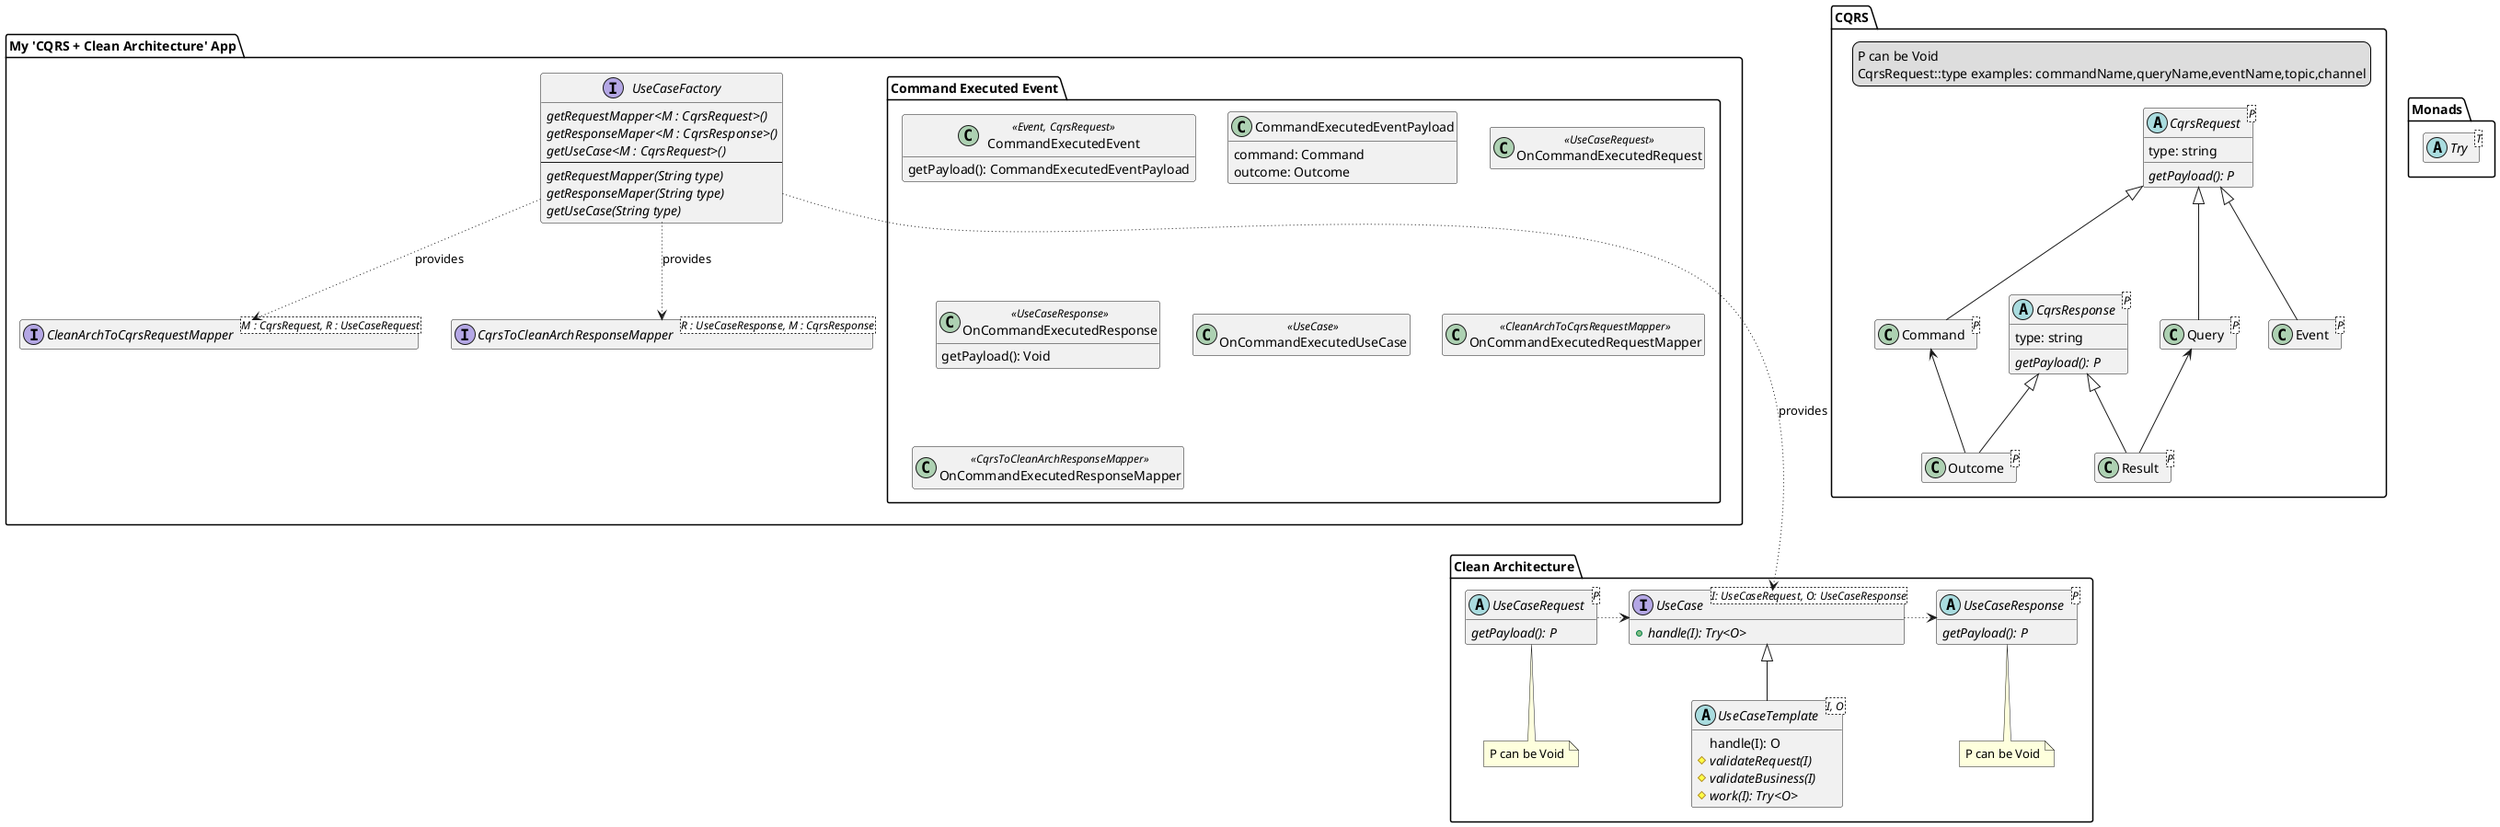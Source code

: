 @startuml clean_arch
hide empty members

package CQRS {
  abstract class CqrsRequest<P> {
    type: string
    {abstract} getPayload(): P
  }
  abstract class CqrsResponse<P> {
    type: string
    {abstract} getPayload(): P
  }
  class Command<P>
  class Query<P>
  class Event<P>
  class Outcome<P>
  class Result<P>
  Command <-- Outcome
  Query <-- Result
  CqrsRequest <|-- Command
  CqrsRequest <|-- Query
  CqrsRequest <|-- Event
  CqrsResponse <|-- Outcome
  CqrsResponse <|-- Result

  legend
    P can be Void
    CqrsRequest::type examples: commandName,queryName,eventName,topic,channel
  endlegend
}
package "Clean Architecture" as CLEANARCH {
  abstract class UseCaseRequest<P> {
    {abstract} getPayload(): P
  }
  abstract class UseCaseResponse<P> {
    {abstract} getPayload(): P
  }
  note bottom of UseCaseRequest : P can be Void
  note bottom of UseCaseResponse : P can be Void
  interface UseCase<I: UseCaseRequest, O: UseCaseResponse> {
    {abstract} +handle(I): Try<O>
  }
  abstract class UseCaseTemplate<I, O> {
    handle(I): O
    {abstract} #validateRequest(I)
    {abstract} #validateBusiness(I)
    {abstract} #work(I): Try<O>
  }
  ' note bottom of UseCaseTemplate : handle() uses Try pattern
  UseCase <|-- UseCaseTemplate

  UseCaseRequest .[dotted]right.> UseCase
  UseCase .[dotted]right.> UseCaseResponse
}
package Monads {
  abstract class Try<T>
}
package "My 'CQRS + Clean Architecture' App" {
  interface UseCaseFactory {
    {abstract} getRequestMapper<M : CqrsRequest>()
    {abstract} getResponseMaper<M : CqrsResponse>()
    {abstract} getUseCase<M : CqrsRequest>()
    ---
    {abstract} getRequestMapper(String type)
    {abstract} getResponseMaper(String type)
    {abstract} getUseCase(String type)
  }
  interface CleanArchToCqrsRequestMapper<M : CqrsRequest, R : UseCaseRequest>
  interface CqrsToCleanArchResponseMapper<R : UseCaseResponse, M : CqrsResponse>
  UseCaseFactory -[dotted]-> CleanArchToCqrsRequestMapper : provides
  UseCaseFactory -[dotted]-> CqrsToCleanArchResponseMapper : provides
  UseCaseFactory --[dotted]--> UseCase : provides

  package "Command Executed Event" {
    class CommandExecutedEvent<<Event, CqrsRequest>> {
      getPayload(): CommandExecutedEventPayload
    }
    class CommandExecutedEventPayload {
      command: Command
      outcome: Outcome
    }
    class OnCommandExecutedRequest<<UseCaseRequest>>
    class OnCommandExecutedResponse<<UseCaseResponse>> {
      getPayload(): Void
    }
    class OnCommandExecutedUseCase<<UseCase>>
    class OnCommandExecutedRequestMapper<<CleanArchToCqrsRequestMapper>>
    class OnCommandExecutedResponseMapper<<CqrsToCleanArchResponseMapper>>
  }
}
@enduml
